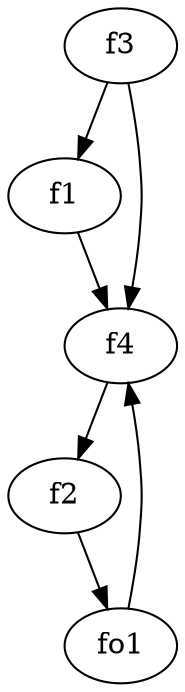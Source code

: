 strict digraph  {
f1;
f2;
f3;
f4;
fo1;
f1 -> f4  [weight=2];
f2 -> fo1  [weight=2];
f3 -> f4  [weight=2];
f3 -> f1  [weight=2];
f4 -> f2  [weight=2];
fo1 -> f4  [weight=2];
}
